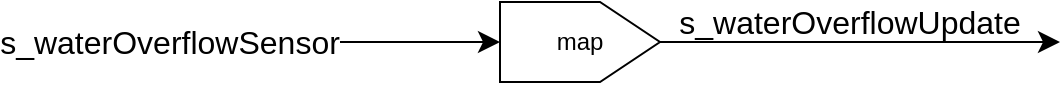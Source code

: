 <mxfile version="24.7.8">
  <diagram name="ページ1" id="mvWDyO6uyU0jBVk_krEG">
    <mxGraphModel dx="758" dy="509" grid="1" gridSize="10" guides="1" tooltips="1" connect="1" arrows="1" fold="1" page="0" pageScale="1" pageWidth="827" pageHeight="1169" math="0" shadow="0">
      <root>
        <mxCell id="0" />
        <mxCell id="1" parent="0" />
        <mxCell id="Ymj8qCHQYe9YNroK3R23-3" style="edgeStyle=none;curved=1;rounded=0;orthogonalLoop=1;jettySize=auto;html=1;entryX=0.5;entryY=0;entryDx=0;entryDy=0;fontSize=12;startSize=8;endSize=8;" edge="1" parent="1" source="Ymj8qCHQYe9YNroK3R23-1" target="Ymj8qCHQYe9YNroK3R23-2">
          <mxGeometry relative="1" as="geometry" />
        </mxCell>
        <mxCell id="Ymj8qCHQYe9YNroK3R23-1" value="s_waterOverflowSensor" style="text;html=1;align=center;verticalAlign=middle;whiteSpace=wrap;rounded=0;fontSize=16;" vertex="1" parent="1">
          <mxGeometry x="-10" y="130" width="170" height="20" as="geometry" />
        </mxCell>
        <mxCell id="Ymj8qCHQYe9YNroK3R23-5" style="edgeStyle=none;curved=1;rounded=0;orthogonalLoop=1;jettySize=auto;html=1;exitX=0.5;exitY=1;exitDx=0;exitDy=0;fontSize=12;startSize=8;endSize=8;" edge="1" parent="1" source="Ymj8qCHQYe9YNroK3R23-2">
          <mxGeometry relative="1" as="geometry">
            <mxPoint x="520" y="140" as="targetPoint" />
          </mxGeometry>
        </mxCell>
        <mxCell id="Ymj8qCHQYe9YNroK3R23-2" value="map" style="shape=offPageConnector;whiteSpace=wrap;html=1;direction=north;" vertex="1" parent="1">
          <mxGeometry x="240" y="120" width="80" height="40" as="geometry" />
        </mxCell>
        <mxCell id="Ymj8qCHQYe9YNroK3R23-4" value="s_waterOverflowUpdate" style="text;html=1;align=center;verticalAlign=middle;whiteSpace=wrap;rounded=0;fontSize=16;" vertex="1" parent="1">
          <mxGeometry x="330" y="120" width="170" height="20" as="geometry" />
        </mxCell>
      </root>
    </mxGraphModel>
  </diagram>
</mxfile>
